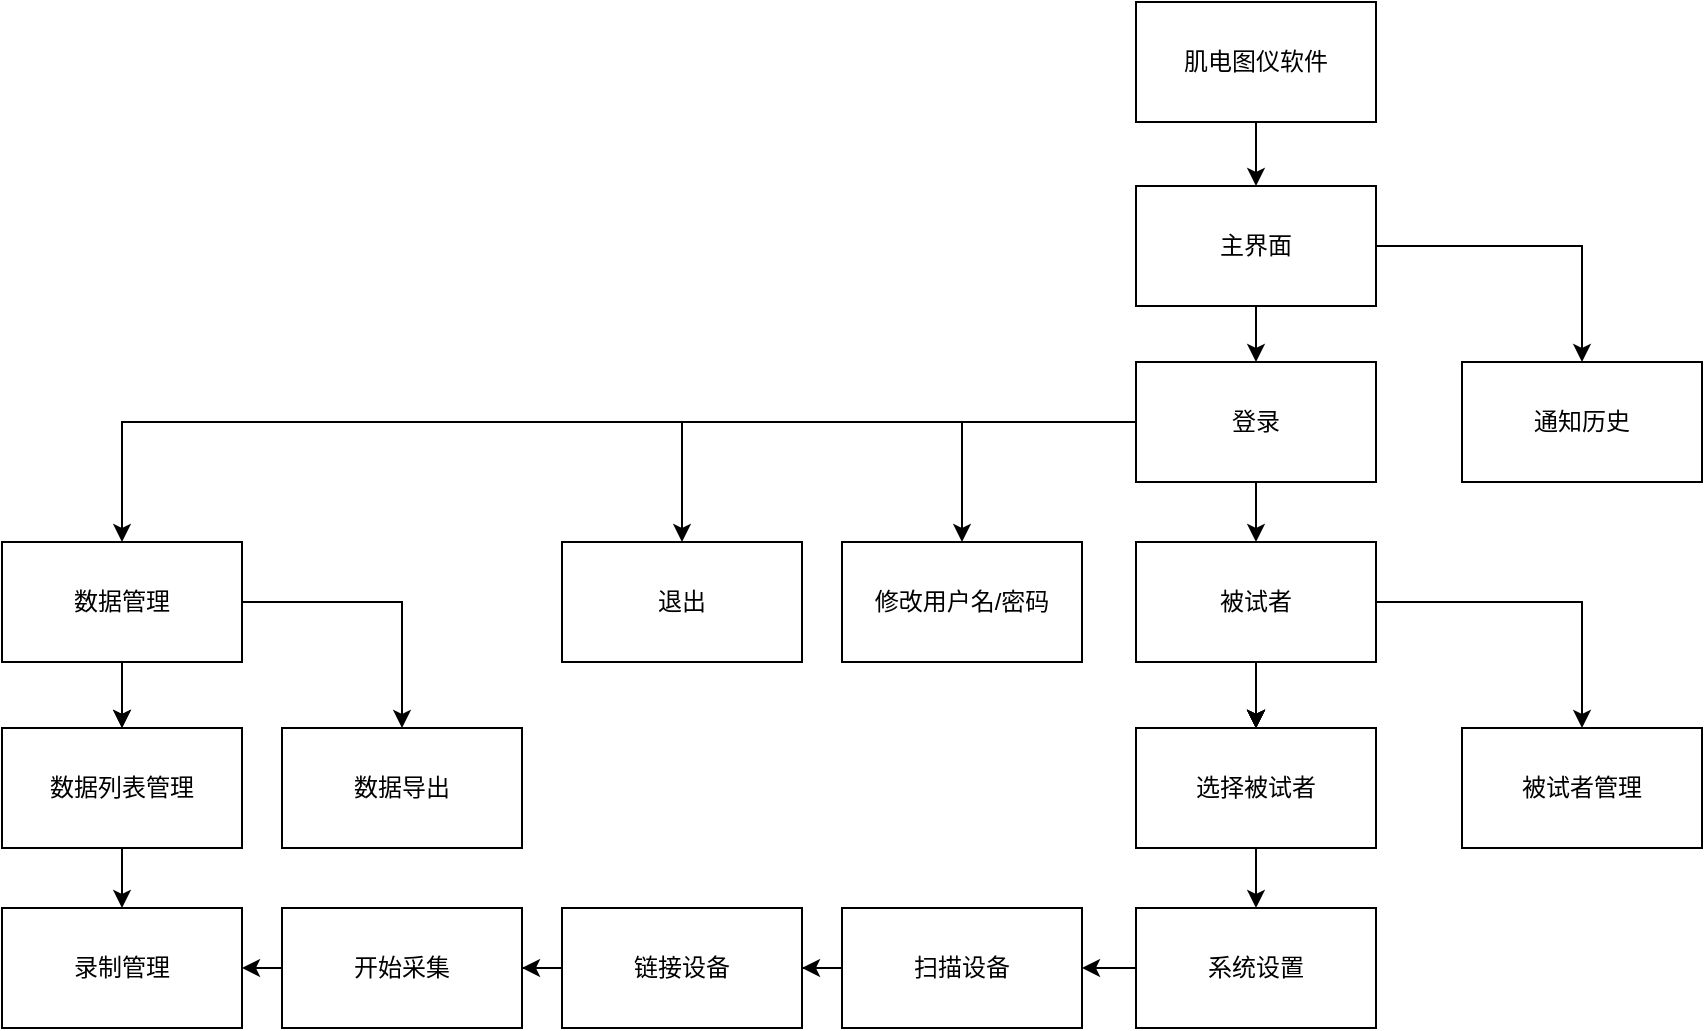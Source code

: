 <mxfile version="21.6.5" type="github">
  <diagram name="第 1 页" id="-Ap52MZwl_gN1Nkvw6ww">
    <mxGraphModel dx="1434" dy="732" grid="1" gridSize="10" guides="1" tooltips="1" connect="1" arrows="1" fold="1" page="1" pageScale="1" pageWidth="827" pageHeight="1169" math="0" shadow="0">
      <root>
        <mxCell id="0" />
        <mxCell id="1" parent="0" />
        <mxCell id="eyfxyrzPrHJs58ykgluv-2" value="" style="edgeStyle=orthogonalEdgeStyle;rounded=0;orthogonalLoop=1;jettySize=auto;html=1;" edge="1" parent="1" source="aO3WVC0xW9F4dfcun7LA-1" target="eyfxyrzPrHJs58ykgluv-1">
          <mxGeometry relative="1" as="geometry" />
        </mxCell>
        <mxCell id="aO3WVC0xW9F4dfcun7LA-1" value="肌电图仪软件" style="rounded=0;whiteSpace=wrap;html=1;" parent="1" vertex="1">
          <mxGeometry x="717" y="60" width="120" height="60" as="geometry" />
        </mxCell>
        <mxCell id="eyfxyrzPrHJs58ykgluv-5" value="" style="edgeStyle=orthogonalEdgeStyle;rounded=0;orthogonalLoop=1;jettySize=auto;html=1;" edge="1" parent="1" source="eyfxyrzPrHJs58ykgluv-1" target="eyfxyrzPrHJs58ykgluv-4">
          <mxGeometry relative="1" as="geometry" />
        </mxCell>
        <mxCell id="eyfxyrzPrHJs58ykgluv-13" style="edgeStyle=orthogonalEdgeStyle;rounded=0;orthogonalLoop=1;jettySize=auto;html=1;exitX=1;exitY=0.5;exitDx=0;exitDy=0;" edge="1" parent="1" source="eyfxyrzPrHJs58ykgluv-1" target="eyfxyrzPrHJs58ykgluv-12">
          <mxGeometry relative="1" as="geometry" />
        </mxCell>
        <mxCell id="eyfxyrzPrHJs58ykgluv-1" value="主界面" style="rounded=0;html=1;whiteSpace=wrap;" vertex="1" parent="1">
          <mxGeometry x="717" y="152" width="120" height="60" as="geometry" />
        </mxCell>
        <mxCell id="eyfxyrzPrHJs58ykgluv-15" value="" style="edgeStyle=orthogonalEdgeStyle;rounded=0;orthogonalLoop=1;jettySize=auto;html=1;" edge="1" parent="1" source="eyfxyrzPrHJs58ykgluv-4" target="eyfxyrzPrHJs58ykgluv-14">
          <mxGeometry relative="1" as="geometry" />
        </mxCell>
        <mxCell id="eyfxyrzPrHJs58ykgluv-17" value="" style="edgeStyle=orthogonalEdgeStyle;rounded=0;orthogonalLoop=1;jettySize=auto;html=1;" edge="1" parent="1" source="eyfxyrzPrHJs58ykgluv-4" target="eyfxyrzPrHJs58ykgluv-16">
          <mxGeometry relative="1" as="geometry" />
        </mxCell>
        <mxCell id="eyfxyrzPrHJs58ykgluv-21" value="" style="edgeStyle=orthogonalEdgeStyle;rounded=0;orthogonalLoop=1;jettySize=auto;html=1;" edge="1" parent="1" source="eyfxyrzPrHJs58ykgluv-4" target="eyfxyrzPrHJs58ykgluv-20">
          <mxGeometry relative="1" as="geometry" />
        </mxCell>
        <mxCell id="eyfxyrzPrHJs58ykgluv-23" value="" style="edgeStyle=orthogonalEdgeStyle;rounded=0;orthogonalLoop=1;jettySize=auto;html=1;" edge="1" parent="1" source="eyfxyrzPrHJs58ykgluv-4" target="eyfxyrzPrHJs58ykgluv-22">
          <mxGeometry relative="1" as="geometry" />
        </mxCell>
        <mxCell id="eyfxyrzPrHJs58ykgluv-4" value="登录" style="whiteSpace=wrap;html=1;rounded=0;" vertex="1" parent="1">
          <mxGeometry x="717" y="240" width="120" height="60" as="geometry" />
        </mxCell>
        <mxCell id="eyfxyrzPrHJs58ykgluv-12" value="通知历史" style="whiteSpace=wrap;html=1;rounded=0;" vertex="1" parent="1">
          <mxGeometry x="880" y="240" width="120" height="60" as="geometry" />
        </mxCell>
        <mxCell id="eyfxyrzPrHJs58ykgluv-25" value="" style="edgeStyle=orthogonalEdgeStyle;rounded=0;orthogonalLoop=1;jettySize=auto;html=1;" edge="1" parent="1" source="eyfxyrzPrHJs58ykgluv-14" target="eyfxyrzPrHJs58ykgluv-24">
          <mxGeometry relative="1" as="geometry" />
        </mxCell>
        <mxCell id="eyfxyrzPrHJs58ykgluv-27" value="" style="edgeStyle=orthogonalEdgeStyle;rounded=0;orthogonalLoop=1;jettySize=auto;html=1;" edge="1" parent="1" source="eyfxyrzPrHJs58ykgluv-14" target="eyfxyrzPrHJs58ykgluv-24">
          <mxGeometry relative="1" as="geometry" />
        </mxCell>
        <mxCell id="eyfxyrzPrHJs58ykgluv-28" value="" style="edgeStyle=orthogonalEdgeStyle;rounded=0;orthogonalLoop=1;jettySize=auto;html=1;" edge="1" parent="1" source="eyfxyrzPrHJs58ykgluv-14" target="eyfxyrzPrHJs58ykgluv-24">
          <mxGeometry relative="1" as="geometry" />
        </mxCell>
        <mxCell id="eyfxyrzPrHJs58ykgluv-29" value="" style="edgeStyle=orthogonalEdgeStyle;rounded=0;orthogonalLoop=1;jettySize=auto;html=1;" edge="1" parent="1" source="eyfxyrzPrHJs58ykgluv-14" target="eyfxyrzPrHJs58ykgluv-24">
          <mxGeometry relative="1" as="geometry" />
        </mxCell>
        <mxCell id="eyfxyrzPrHJs58ykgluv-30" value="" style="edgeStyle=orthogonalEdgeStyle;rounded=0;orthogonalLoop=1;jettySize=auto;html=1;" edge="1" parent="1" source="eyfxyrzPrHJs58ykgluv-14" target="eyfxyrzPrHJs58ykgluv-24">
          <mxGeometry relative="1" as="geometry" />
        </mxCell>
        <mxCell id="eyfxyrzPrHJs58ykgluv-33" value="" style="edgeStyle=orthogonalEdgeStyle;rounded=0;orthogonalLoop=1;jettySize=auto;html=1;" edge="1" parent="1" source="eyfxyrzPrHJs58ykgluv-14" target="eyfxyrzPrHJs58ykgluv-24">
          <mxGeometry relative="1" as="geometry" />
        </mxCell>
        <mxCell id="eyfxyrzPrHJs58ykgluv-34" style="edgeStyle=orthogonalEdgeStyle;rounded=0;orthogonalLoop=1;jettySize=auto;html=1;" edge="1" parent="1" source="eyfxyrzPrHJs58ykgluv-14" target="eyfxyrzPrHJs58ykgluv-35">
          <mxGeometry relative="1" as="geometry">
            <mxPoint x="960" y="640" as="targetPoint" />
          </mxGeometry>
        </mxCell>
        <mxCell id="eyfxyrzPrHJs58ykgluv-14" value="被试者" style="whiteSpace=wrap;html=1;rounded=0;" vertex="1" parent="1">
          <mxGeometry x="717" y="330" width="120" height="60" as="geometry" />
        </mxCell>
        <mxCell id="eyfxyrzPrHJs58ykgluv-37" value="" style="edgeStyle=orthogonalEdgeStyle;rounded=0;orthogonalLoop=1;jettySize=auto;html=1;" edge="1" parent="1" source="eyfxyrzPrHJs58ykgluv-16" target="eyfxyrzPrHJs58ykgluv-36">
          <mxGeometry relative="1" as="geometry" />
        </mxCell>
        <mxCell id="eyfxyrzPrHJs58ykgluv-40" style="edgeStyle=orthogonalEdgeStyle;rounded=0;orthogonalLoop=1;jettySize=auto;html=1;exitX=0.5;exitY=1;exitDx=0;exitDy=0;" edge="1" parent="1" source="eyfxyrzPrHJs58ykgluv-36" target="eyfxyrzPrHJs58ykgluv-38">
          <mxGeometry relative="1" as="geometry" />
        </mxCell>
        <mxCell id="eyfxyrzPrHJs58ykgluv-42" value="" style="edgeStyle=orthogonalEdgeStyle;rounded=0;orthogonalLoop=1;jettySize=auto;html=1;" edge="1" parent="1" source="eyfxyrzPrHJs58ykgluv-16" target="eyfxyrzPrHJs58ykgluv-41">
          <mxGeometry relative="1" as="geometry" />
        </mxCell>
        <mxCell id="eyfxyrzPrHJs58ykgluv-16" value="数据管理" style="whiteSpace=wrap;html=1;rounded=0;" vertex="1" parent="1">
          <mxGeometry x="150" y="330" width="120" height="60" as="geometry" />
        </mxCell>
        <mxCell id="eyfxyrzPrHJs58ykgluv-44" value="" style="edgeStyle=orthogonalEdgeStyle;rounded=0;orthogonalLoop=1;jettySize=auto;html=1;" edge="1" parent="1" source="eyfxyrzPrHJs58ykgluv-18" target="eyfxyrzPrHJs58ykgluv-43">
          <mxGeometry relative="1" as="geometry" />
        </mxCell>
        <mxCell id="eyfxyrzPrHJs58ykgluv-18" value="系统设置" style="whiteSpace=wrap;html=1;rounded=0;" vertex="1" parent="1">
          <mxGeometry x="717" y="513" width="120" height="60" as="geometry" />
        </mxCell>
        <mxCell id="eyfxyrzPrHJs58ykgluv-20" value="退出" style="whiteSpace=wrap;html=1;rounded=0;" vertex="1" parent="1">
          <mxGeometry x="430" y="330" width="120" height="60" as="geometry" />
        </mxCell>
        <mxCell id="eyfxyrzPrHJs58ykgluv-22" value="修改用户名/密码" style="whiteSpace=wrap;html=1;rounded=0;" vertex="1" parent="1">
          <mxGeometry x="570" y="330" width="120" height="60" as="geometry" />
        </mxCell>
        <mxCell id="eyfxyrzPrHJs58ykgluv-26" style="edgeStyle=orthogonalEdgeStyle;rounded=0;orthogonalLoop=1;jettySize=auto;html=1;entryX=0.5;entryY=0;entryDx=0;entryDy=0;" edge="1" parent="1" source="eyfxyrzPrHJs58ykgluv-24" target="eyfxyrzPrHJs58ykgluv-18">
          <mxGeometry relative="1" as="geometry" />
        </mxCell>
        <mxCell id="eyfxyrzPrHJs58ykgluv-24" value="选择被试者" style="whiteSpace=wrap;html=1;rounded=0;" vertex="1" parent="1">
          <mxGeometry x="717" y="423" width="120" height="60" as="geometry" />
        </mxCell>
        <mxCell id="eyfxyrzPrHJs58ykgluv-35" value="被试者管理" style="whiteSpace=wrap;html=1;rounded=0;" vertex="1" parent="1">
          <mxGeometry x="880" y="423" width="120" height="60" as="geometry" />
        </mxCell>
        <mxCell id="eyfxyrzPrHJs58ykgluv-38" value="录制管理" style="whiteSpace=wrap;html=1;rounded=0;" vertex="1" parent="1">
          <mxGeometry x="150" y="513" width="120" height="60" as="geometry" />
        </mxCell>
        <mxCell id="eyfxyrzPrHJs58ykgluv-41" value="数据导出" style="whiteSpace=wrap;html=1;rounded=0;" vertex="1" parent="1">
          <mxGeometry x="290" y="423" width="120" height="60" as="geometry" />
        </mxCell>
        <mxCell id="eyfxyrzPrHJs58ykgluv-46" value="" style="edgeStyle=orthogonalEdgeStyle;rounded=0;orthogonalLoop=1;jettySize=auto;html=1;" edge="1" parent="1" source="eyfxyrzPrHJs58ykgluv-43" target="eyfxyrzPrHJs58ykgluv-45">
          <mxGeometry relative="1" as="geometry" />
        </mxCell>
        <mxCell id="eyfxyrzPrHJs58ykgluv-43" value="扫描设备" style="whiteSpace=wrap;html=1;rounded=0;" vertex="1" parent="1">
          <mxGeometry x="570" y="513" width="120" height="60" as="geometry" />
        </mxCell>
        <mxCell id="eyfxyrzPrHJs58ykgluv-48" value="" style="edgeStyle=orthogonalEdgeStyle;rounded=0;orthogonalLoop=1;jettySize=auto;html=1;" edge="1" parent="1" source="eyfxyrzPrHJs58ykgluv-45" target="eyfxyrzPrHJs58ykgluv-47">
          <mxGeometry relative="1" as="geometry" />
        </mxCell>
        <mxCell id="eyfxyrzPrHJs58ykgluv-45" value="链接设备" style="whiteSpace=wrap;html=1;rounded=0;" vertex="1" parent="1">
          <mxGeometry x="430" y="513" width="120" height="60" as="geometry" />
        </mxCell>
        <mxCell id="eyfxyrzPrHJs58ykgluv-49" style="edgeStyle=orthogonalEdgeStyle;rounded=0;orthogonalLoop=1;jettySize=auto;html=1;exitX=0;exitY=0.5;exitDx=0;exitDy=0;entryX=1;entryY=0.5;entryDx=0;entryDy=0;" edge="1" parent="1" source="eyfxyrzPrHJs58ykgluv-47" target="eyfxyrzPrHJs58ykgluv-38">
          <mxGeometry relative="1" as="geometry" />
        </mxCell>
        <mxCell id="eyfxyrzPrHJs58ykgluv-47" value="开始采集" style="whiteSpace=wrap;html=1;rounded=0;" vertex="1" parent="1">
          <mxGeometry x="290" y="513" width="120" height="60" as="geometry" />
        </mxCell>
        <mxCell id="eyfxyrzPrHJs58ykgluv-50" value="" style="edgeStyle=orthogonalEdgeStyle;rounded=0;orthogonalLoop=1;jettySize=auto;html=1;exitX=0.5;exitY=1;exitDx=0;exitDy=0;" edge="1" parent="1" source="eyfxyrzPrHJs58ykgluv-16" target="eyfxyrzPrHJs58ykgluv-36">
          <mxGeometry relative="1" as="geometry">
            <mxPoint x="210" y="390" as="sourcePoint" />
            <mxPoint x="500" y="810" as="targetPoint" />
          </mxGeometry>
        </mxCell>
        <mxCell id="eyfxyrzPrHJs58ykgluv-36" value="数据列表管理" style="whiteSpace=wrap;html=1;rounded=0;" vertex="1" parent="1">
          <mxGeometry x="150" y="423" width="120" height="60" as="geometry" />
        </mxCell>
      </root>
    </mxGraphModel>
  </diagram>
</mxfile>
